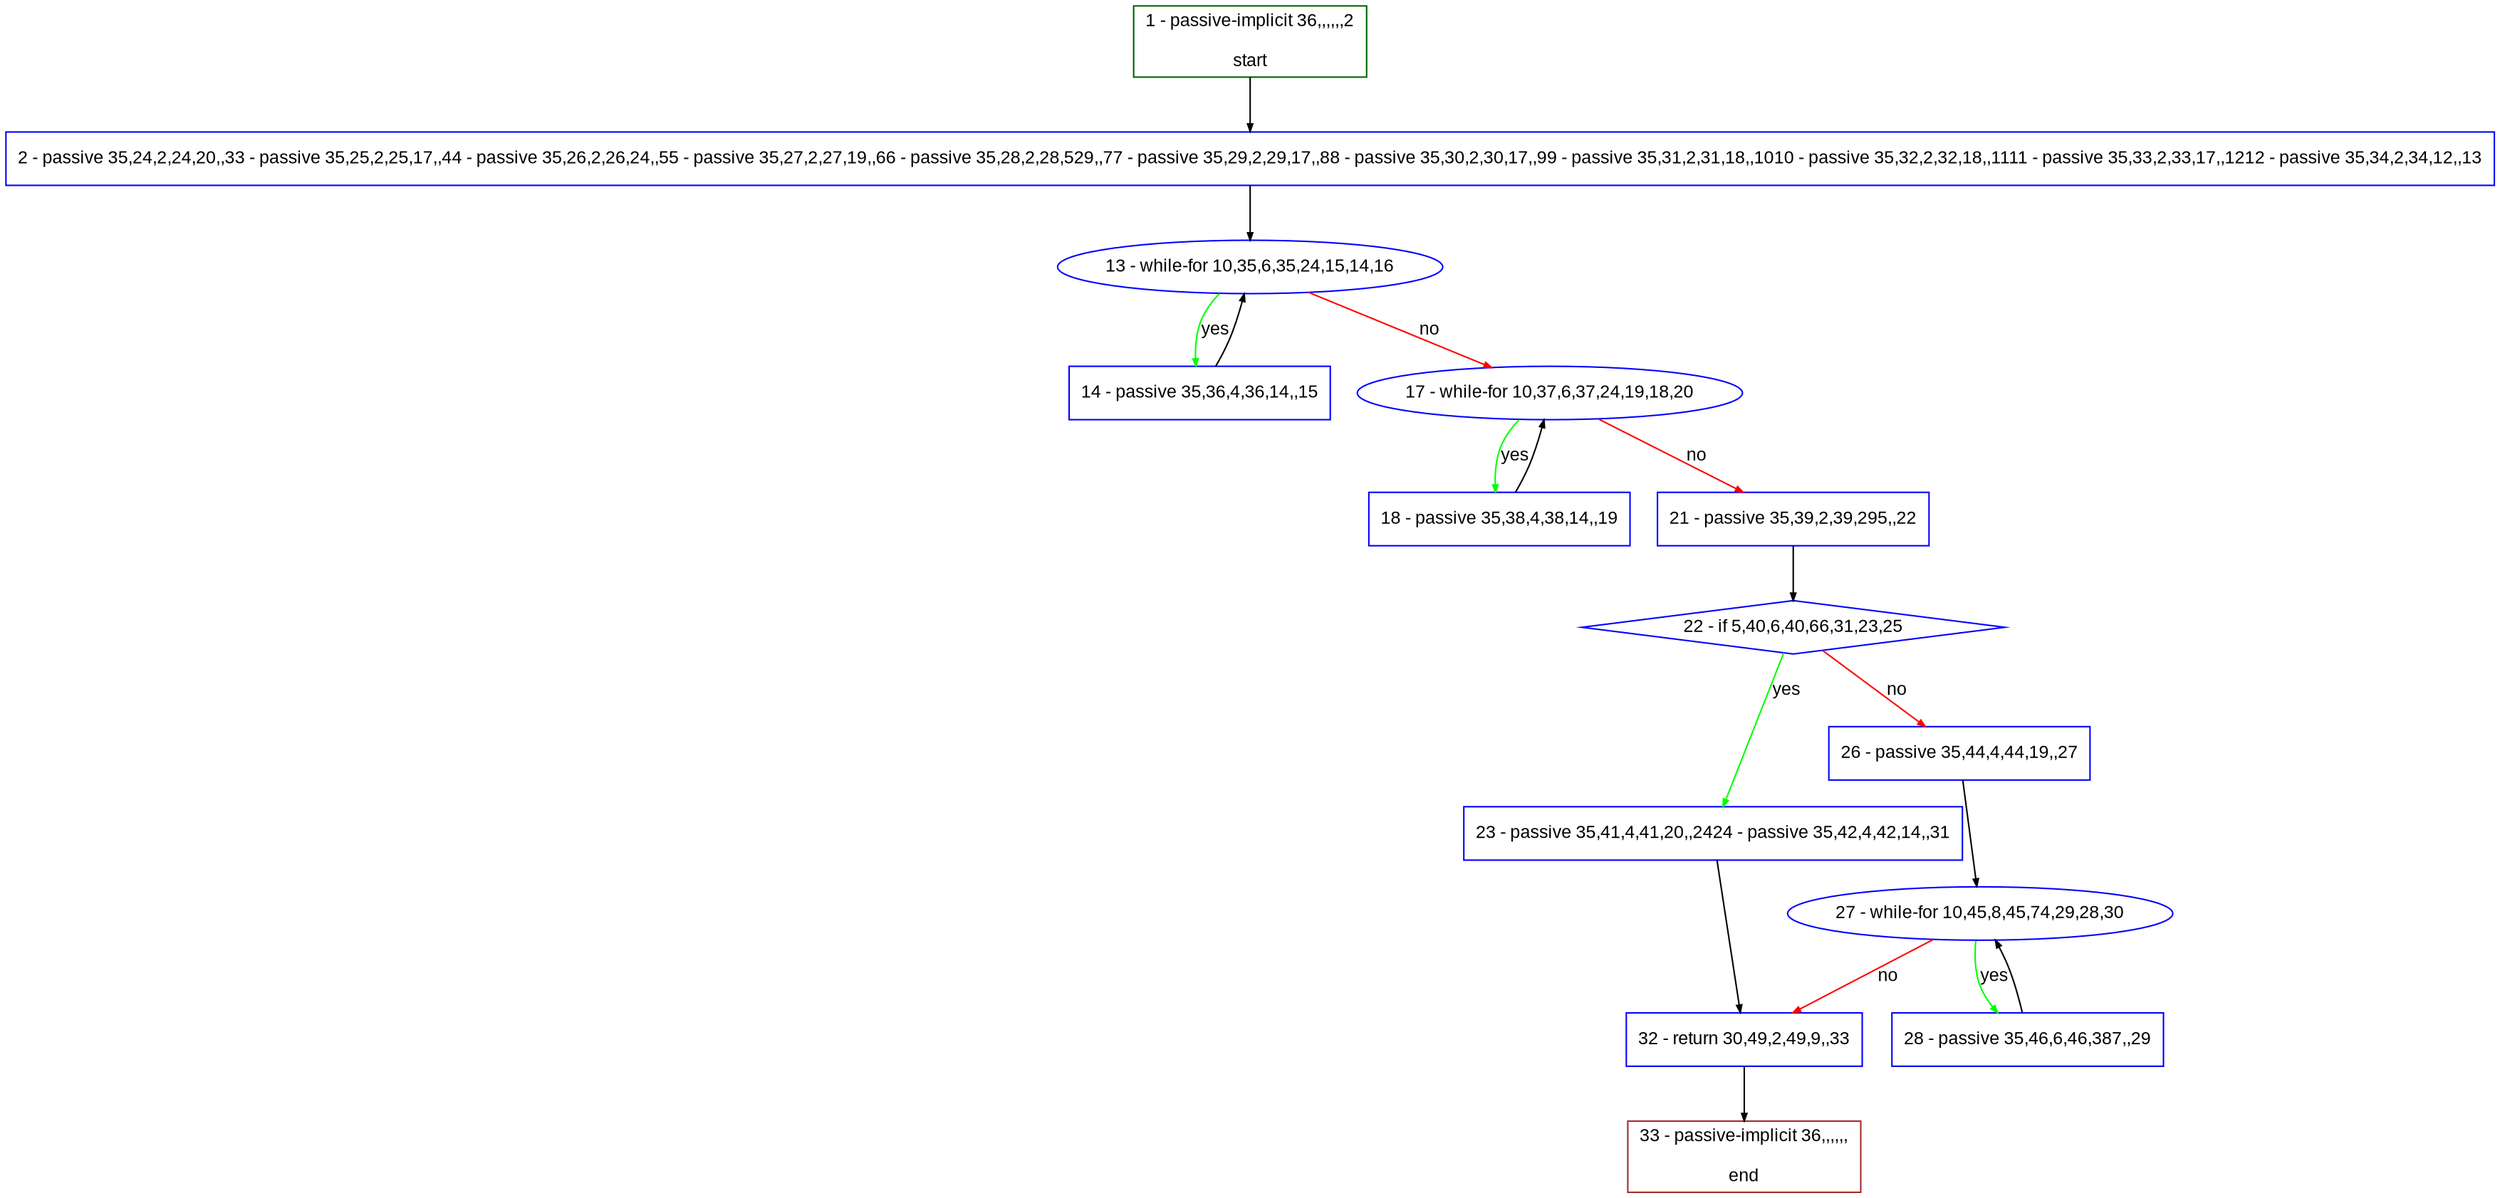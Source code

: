 digraph "" {
  graph [pack="true", label="", fontsize="12", packmode="clust", fontname="Arial", fillcolor="#FFFFCC", bgcolor="white", style="rounded,filled", compound="true"];
  node [node_initialized="no", label="", color="grey", fontsize="12", fillcolor="white", fontname="Arial", style="filled", shape="rectangle", compound="true", fixedsize="false"];
  edge [fontcolor="black", arrowhead="normal", arrowtail="none", arrowsize="0.5", ltail="", label="", color="black", fontsize="12", lhead="", fontname="Arial", dir="forward", compound="true"];
  __N1 [label="2 - passive 35,24,2,24,20,,33 - passive 35,25,2,25,17,,44 - passive 35,26,2,26,24,,55 - passive 35,27,2,27,19,,66 - passive 35,28,2,28,529,,77 - passive 35,29,2,29,17,,88 - passive 35,30,2,30,17,,99 - passive 35,31,2,31,18,,1010 - passive 35,32,2,32,18,,1111 - passive 35,33,2,33,17,,1212 - passive 35,34,2,34,12,,13", color="#0000ff", fillcolor="#ffffff", style="filled", shape="box"];
  __N2 [label="1 - passive-implicit 36,,,,,,2\n\nstart", color="#006400", fillcolor="#ffffff", style="filled", shape="box"];
  __N3 [label="13 - while-for 10,35,6,35,24,15,14,16", color="#0000ff", fillcolor="#ffffff", style="filled", shape="oval"];
  __N4 [label="14 - passive 35,36,4,36,14,,15", color="#0000ff", fillcolor="#ffffff", style="filled", shape="box"];
  __N5 [label="17 - while-for 10,37,6,37,24,19,18,20", color="#0000ff", fillcolor="#ffffff", style="filled", shape="oval"];
  __N6 [label="18 - passive 35,38,4,38,14,,19", color="#0000ff", fillcolor="#ffffff", style="filled", shape="box"];
  __N7 [label="21 - passive 35,39,2,39,295,,22", color="#0000ff", fillcolor="#ffffff", style="filled", shape="box"];
  __N8 [label="22 - if 5,40,6,40,66,31,23,25", color="#0000ff", fillcolor="#ffffff", style="filled", shape="diamond"];
  __N9 [label="23 - passive 35,41,4,41,20,,2424 - passive 35,42,4,42,14,,31", color="#0000ff", fillcolor="#ffffff", style="filled", shape="box"];
  __N10 [label="26 - passive 35,44,4,44,19,,27", color="#0000ff", fillcolor="#ffffff", style="filled", shape="box"];
  __N11 [label="32 - return 30,49,2,49,9,,33", color="#0000ff", fillcolor="#ffffff", style="filled", shape="box"];
  __N12 [label="27 - while-for 10,45,8,45,74,29,28,30", color="#0000ff", fillcolor="#ffffff", style="filled", shape="oval"];
  __N13 [label="28 - passive 35,46,6,46,387,,29", color="#0000ff", fillcolor="#ffffff", style="filled", shape="box"];
  __N14 [label="33 - passive-implicit 36,,,,,,\n\nend", color="#a52a2a", fillcolor="#ffffff", style="filled", shape="box"];
  __N2 -> __N1 [arrowhead="normal", arrowtail="none", color="#000000", label="", dir="forward"];
  __N1 -> __N3 [arrowhead="normal", arrowtail="none", color="#000000", label="", dir="forward"];
  __N3 -> __N4 [arrowhead="normal", arrowtail="none", color="#00ff00", label="yes", dir="forward"];
  __N4 -> __N3 [arrowhead="normal", arrowtail="none", color="#000000", label="", dir="forward"];
  __N3 -> __N5 [arrowhead="normal", arrowtail="none", color="#ff0000", label="no", dir="forward"];
  __N5 -> __N6 [arrowhead="normal", arrowtail="none", color="#00ff00", label="yes", dir="forward"];
  __N6 -> __N5 [arrowhead="normal", arrowtail="none", color="#000000", label="", dir="forward"];
  __N5 -> __N7 [arrowhead="normal", arrowtail="none", color="#ff0000", label="no", dir="forward"];
  __N7 -> __N8 [arrowhead="normal", arrowtail="none", color="#000000", label="", dir="forward"];
  __N8 -> __N9 [arrowhead="normal", arrowtail="none", color="#00ff00", label="yes", dir="forward"];
  __N8 -> __N10 [arrowhead="normal", arrowtail="none", color="#ff0000", label="no", dir="forward"];
  __N9 -> __N11 [arrowhead="normal", arrowtail="none", color="#000000", label="", dir="forward"];
  __N10 -> __N12 [arrowhead="normal", arrowtail="none", color="#000000", label="", dir="forward"];
  __N12 -> __N13 [arrowhead="normal", arrowtail="none", color="#00ff00", label="yes", dir="forward"];
  __N13 -> __N12 [arrowhead="normal", arrowtail="none", color="#000000", label="", dir="forward"];
  __N12 -> __N11 [arrowhead="normal", arrowtail="none", color="#ff0000", label="no", dir="forward"];
  __N11 -> __N14 [arrowhead="normal", arrowtail="none", color="#000000", label="", dir="forward"];
}
